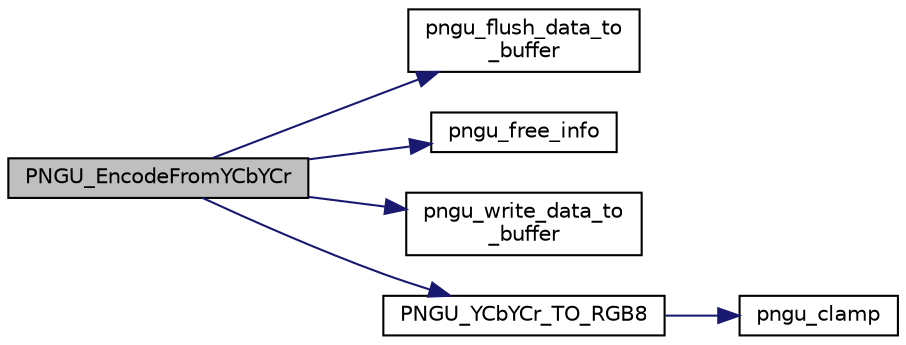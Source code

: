 digraph "PNGU_EncodeFromYCbYCr"
{
 // LATEX_PDF_SIZE
  edge [fontname="Helvetica",fontsize="10",labelfontname="Helvetica",labelfontsize="10"];
  node [fontname="Helvetica",fontsize="10",shape=record];
  rankdir="LR";
  Node1 [label="PNGU_EncodeFromYCbYCr",height=0.2,width=0.4,color="black", fillcolor="grey75", style="filled", fontcolor="black",tooltip=" "];
  Node1 -> Node2 [color="midnightblue",fontsize="10",style="solid",fontname="Helvetica"];
  Node2 [label="pngu_flush_data_to\l_buffer",height=0.2,width=0.4,color="black", fillcolor="white", style="filled",URL="$pngu_8c.html#a73d56249eb54d799568c5e2d23f7dde7",tooltip=" "];
  Node1 -> Node3 [color="midnightblue",fontsize="10",style="solid",fontname="Helvetica"];
  Node3 [label="pngu_free_info",height=0.2,width=0.4,color="black", fillcolor="white", style="filled",URL="$pngu_8c.html#a95076155caa3a3439b2c0b4d9cc3345c",tooltip=" "];
  Node1 -> Node4 [color="midnightblue",fontsize="10",style="solid",fontname="Helvetica"];
  Node4 [label="pngu_write_data_to\l_buffer",height=0.2,width=0.4,color="black", fillcolor="white", style="filled",URL="$pngu_8c.html#a87b3e145823450ffbdbe521d0d5ca558",tooltip=" "];
  Node1 -> Node5 [color="midnightblue",fontsize="10",style="solid",fontname="Helvetica"];
  Node5 [label="PNGU_YCbYCr_TO_RGB8",height=0.2,width=0.4,color="black", fillcolor="white", style="filled",URL="$pngu_8c.html#ad656f399c1ba77ffc3c803c364f5722f",tooltip=" "];
  Node5 -> Node6 [color="midnightblue",fontsize="10",style="solid",fontname="Helvetica"];
  Node6 [label="pngu_clamp",height=0.2,width=0.4,color="black", fillcolor="white", style="filled",URL="$pngu_8c.html#a1567c56fee50fa9fbaafccb79233e9d4",tooltip=" "];
}
